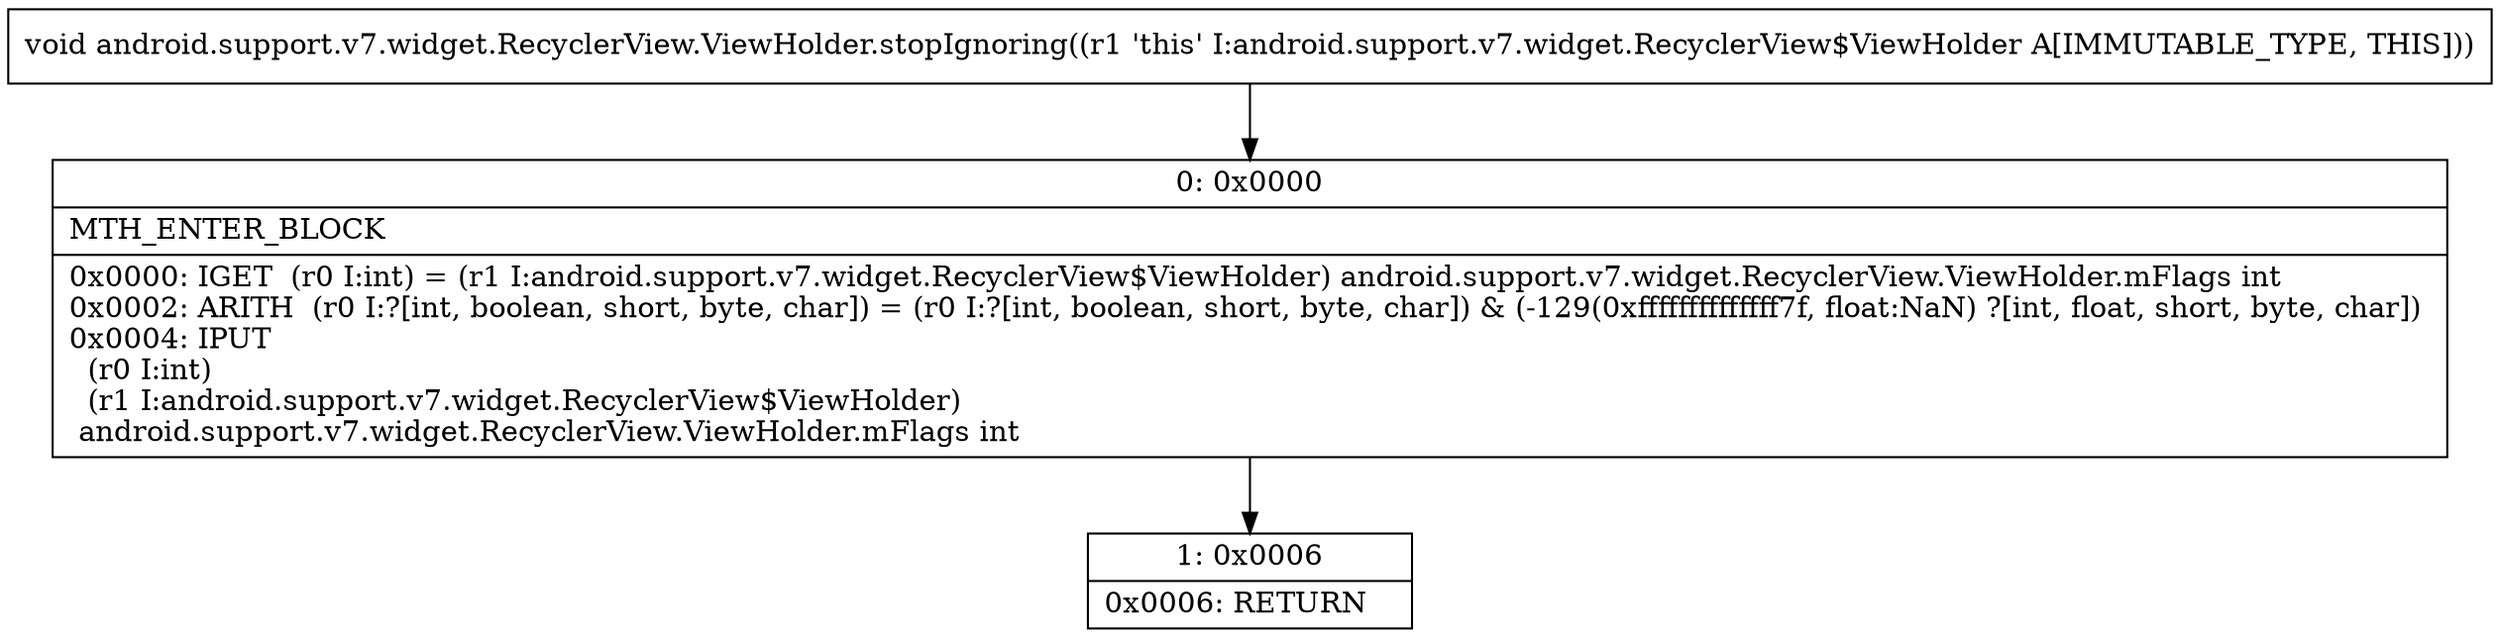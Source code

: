 digraph "CFG forandroid.support.v7.widget.RecyclerView.ViewHolder.stopIgnoring()V" {
Node_0 [shape=record,label="{0\:\ 0x0000|MTH_ENTER_BLOCK\l|0x0000: IGET  (r0 I:int) = (r1 I:android.support.v7.widget.RecyclerView$ViewHolder) android.support.v7.widget.RecyclerView.ViewHolder.mFlags int \l0x0002: ARITH  (r0 I:?[int, boolean, short, byte, char]) = (r0 I:?[int, boolean, short, byte, char]) & (\-129(0xffffffffffffff7f, float:NaN) ?[int, float, short, byte, char]) \l0x0004: IPUT  \l  (r0 I:int)\l  (r1 I:android.support.v7.widget.RecyclerView$ViewHolder)\l android.support.v7.widget.RecyclerView.ViewHolder.mFlags int \l}"];
Node_1 [shape=record,label="{1\:\ 0x0006|0x0006: RETURN   \l}"];
MethodNode[shape=record,label="{void android.support.v7.widget.RecyclerView.ViewHolder.stopIgnoring((r1 'this' I:android.support.v7.widget.RecyclerView$ViewHolder A[IMMUTABLE_TYPE, THIS])) }"];
MethodNode -> Node_0;
Node_0 -> Node_1;
}

